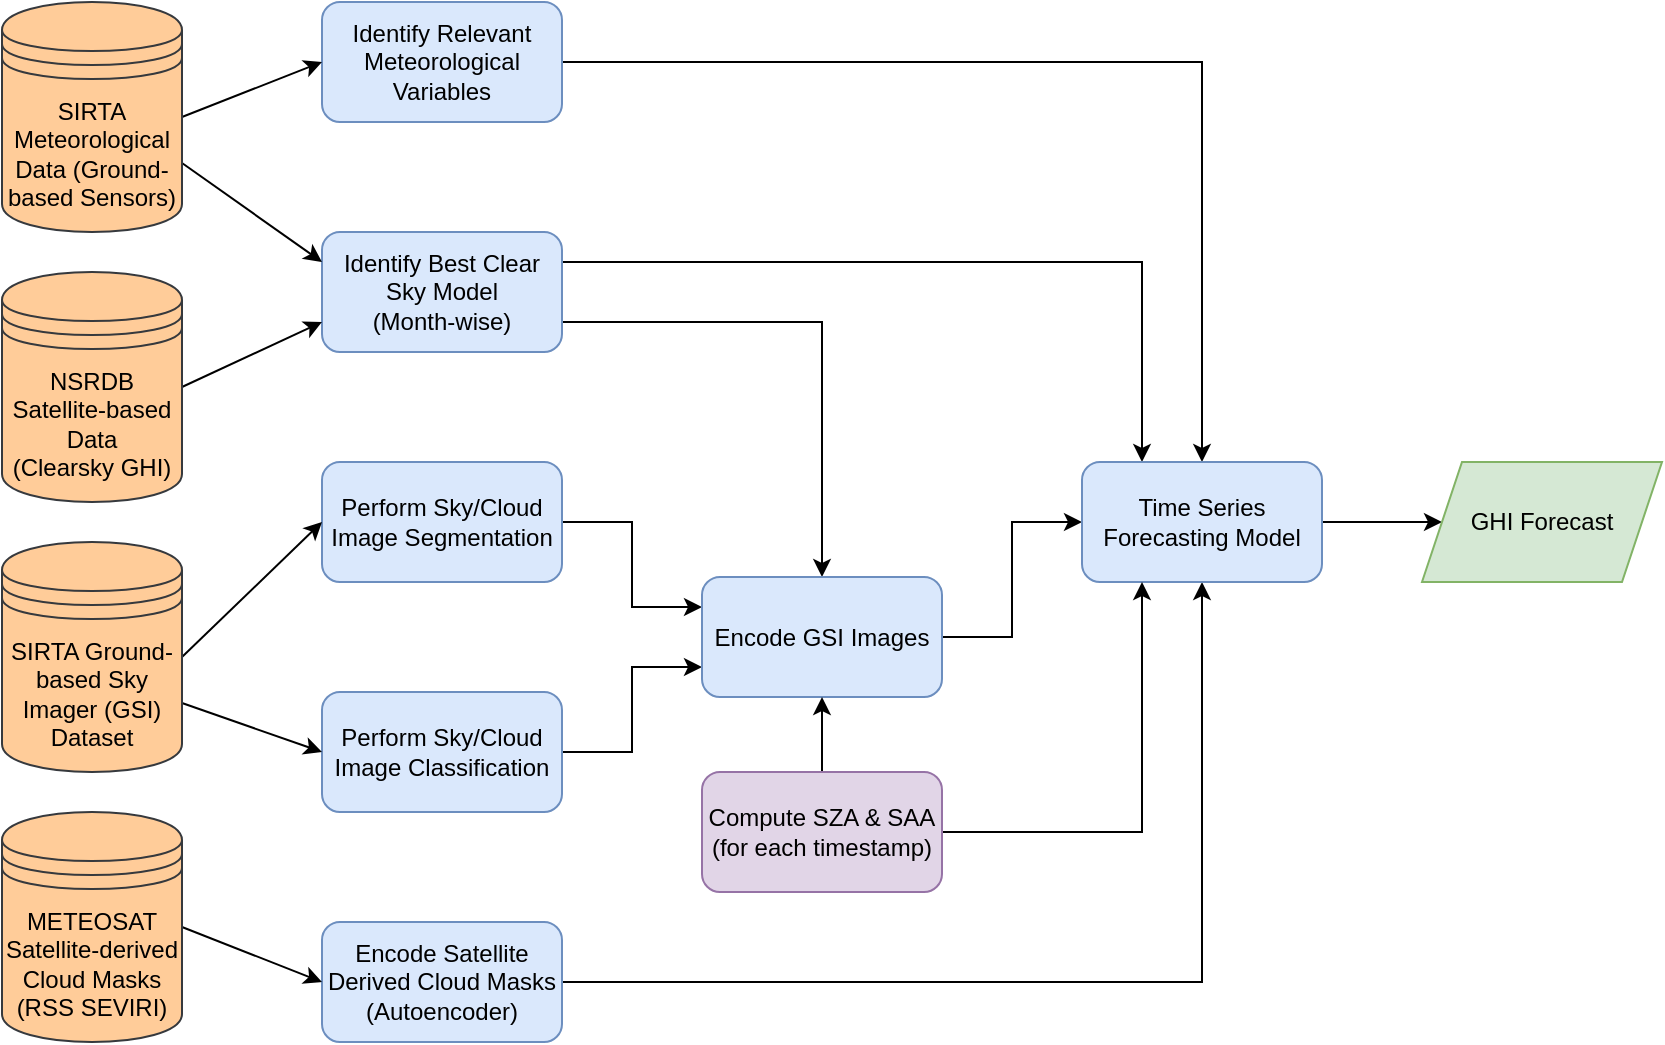 <mxfile version="22.0.8" type="device">
  <diagram name="Page-1" id="P_ic3nDjBp8IybQLhYE7">
    <mxGraphModel dx="913" dy="471" grid="1" gridSize="10" guides="1" tooltips="1" connect="1" arrows="1" fold="1" page="1" pageScale="1" pageWidth="850" pageHeight="1100" math="0" shadow="0">
      <root>
        <mxCell id="0" />
        <mxCell id="1" parent="0" />
        <mxCell id="MHtWxF7a9eN79icFtAgI-45" style="edgeStyle=orthogonalEdgeStyle;rounded=0;orthogonalLoop=1;jettySize=auto;html=1;exitX=1;exitY=0.5;exitDx=0;exitDy=0;entryX=0.5;entryY=0;entryDx=0;entryDy=0;" parent="1" source="MHtWxF7a9eN79icFtAgI-3" target="MHtWxF7a9eN79icFtAgI-9" edge="1">
          <mxGeometry relative="1" as="geometry" />
        </mxCell>
        <mxCell id="MHtWxF7a9eN79icFtAgI-3" value="Identify Relevant Meteorological Variables" style="rounded=1;whiteSpace=wrap;html=1;fillColor=#dae8fc;strokeColor=#6c8ebf;" parent="1" vertex="1">
          <mxGeometry x="180" y="65" width="120" height="60" as="geometry" />
        </mxCell>
        <mxCell id="MHtWxF7a9eN79icFtAgI-48" style="edgeStyle=orthogonalEdgeStyle;rounded=0;orthogonalLoop=1;jettySize=auto;html=1;exitX=1;exitY=0.25;exitDx=0;exitDy=0;entryX=0.25;entryY=0;entryDx=0;entryDy=0;" parent="1" source="MHtWxF7a9eN79icFtAgI-4" target="MHtWxF7a9eN79icFtAgI-9" edge="1">
          <mxGeometry relative="1" as="geometry" />
        </mxCell>
        <mxCell id="MHtWxF7a9eN79icFtAgI-49" style="edgeStyle=orthogonalEdgeStyle;rounded=0;orthogonalLoop=1;jettySize=auto;html=1;exitX=1;exitY=0.75;exitDx=0;exitDy=0;entryX=0.5;entryY=0;entryDx=0;entryDy=0;" parent="1" source="MHtWxF7a9eN79icFtAgI-4" target="MHtWxF7a9eN79icFtAgI-8" edge="1">
          <mxGeometry relative="1" as="geometry" />
        </mxCell>
        <mxCell id="MHtWxF7a9eN79icFtAgI-4" value="Identify Best Clear Sky Model&lt;br&gt;(Month-wise)" style="rounded=1;whiteSpace=wrap;html=1;fillColor=#dae8fc;strokeColor=#6c8ebf;" parent="1" vertex="1">
          <mxGeometry x="180" y="180" width="120" height="60" as="geometry" />
        </mxCell>
        <mxCell id="MHtWxF7a9eN79icFtAgI-30" style="edgeStyle=orthogonalEdgeStyle;rounded=0;orthogonalLoop=1;jettySize=auto;html=1;exitX=1;exitY=0.5;exitDx=0;exitDy=0;entryX=0;entryY=0.25;entryDx=0;entryDy=0;" parent="1" source="MHtWxF7a9eN79icFtAgI-5" target="MHtWxF7a9eN79icFtAgI-8" edge="1">
          <mxGeometry relative="1" as="geometry" />
        </mxCell>
        <mxCell id="MHtWxF7a9eN79icFtAgI-5" value="Perform Sky/Cloud Image Segmentation" style="rounded=1;whiteSpace=wrap;html=1;fillColor=#dae8fc;strokeColor=#6c8ebf;" parent="1" vertex="1">
          <mxGeometry x="180" y="295" width="120" height="60" as="geometry" />
        </mxCell>
        <mxCell id="MHtWxF7a9eN79icFtAgI-31" style="edgeStyle=orthogonalEdgeStyle;rounded=0;orthogonalLoop=1;jettySize=auto;html=1;exitX=1;exitY=0.5;exitDx=0;exitDy=0;entryX=0;entryY=0.75;entryDx=0;entryDy=0;" parent="1" source="MHtWxF7a9eN79icFtAgI-6" target="MHtWxF7a9eN79icFtAgI-8" edge="1">
          <mxGeometry relative="1" as="geometry" />
        </mxCell>
        <mxCell id="MHtWxF7a9eN79icFtAgI-6" value="Perform Sky/Cloud Image Classification" style="rounded=1;whiteSpace=wrap;html=1;fillColor=#dae8fc;strokeColor=#6c8ebf;" parent="1" vertex="1">
          <mxGeometry x="180" y="410" width="120" height="60" as="geometry" />
        </mxCell>
        <mxCell id="MHtWxF7a9eN79icFtAgI-32" style="edgeStyle=orthogonalEdgeStyle;rounded=0;orthogonalLoop=1;jettySize=auto;html=1;exitX=1;exitY=0.5;exitDx=0;exitDy=0;entryX=0.5;entryY=1;entryDx=0;entryDy=0;" parent="1" source="MHtWxF7a9eN79icFtAgI-7" target="MHtWxF7a9eN79icFtAgI-9" edge="1">
          <mxGeometry relative="1" as="geometry" />
        </mxCell>
        <mxCell id="MHtWxF7a9eN79icFtAgI-7" value="Encode Satellite Derived Cloud Masks (Autoencoder)" style="rounded=1;whiteSpace=wrap;html=1;fillColor=#dae8fc;strokeColor=#6c8ebf;" parent="1" vertex="1">
          <mxGeometry x="180" y="525" width="120" height="60" as="geometry" />
        </mxCell>
        <mxCell id="MHtWxF7a9eN79icFtAgI-34" style="edgeStyle=orthogonalEdgeStyle;rounded=0;orthogonalLoop=1;jettySize=auto;html=1;exitX=1;exitY=0.5;exitDx=0;exitDy=0;entryX=0;entryY=0.5;entryDx=0;entryDy=0;" parent="1" source="MHtWxF7a9eN79icFtAgI-8" target="MHtWxF7a9eN79icFtAgI-9" edge="1">
          <mxGeometry relative="1" as="geometry" />
        </mxCell>
        <mxCell id="MHtWxF7a9eN79icFtAgI-8" value="Encode GSI Images" style="rounded=1;whiteSpace=wrap;html=1;fillColor=#dae8fc;strokeColor=#6c8ebf;" parent="1" vertex="1">
          <mxGeometry x="370" y="352.5" width="120" height="60" as="geometry" />
        </mxCell>
        <mxCell id="MHtWxF7a9eN79icFtAgI-47" style="edgeStyle=orthogonalEdgeStyle;rounded=0;orthogonalLoop=1;jettySize=auto;html=1;exitX=1;exitY=0.5;exitDx=0;exitDy=0;entryX=0;entryY=0.5;entryDx=0;entryDy=0;" parent="1" source="MHtWxF7a9eN79icFtAgI-9" target="MHtWxF7a9eN79icFtAgI-46" edge="1">
          <mxGeometry relative="1" as="geometry" />
        </mxCell>
        <mxCell id="MHtWxF7a9eN79icFtAgI-9" value="Time Series Forecasting Model" style="rounded=1;whiteSpace=wrap;html=1;fillColor=#dae8fc;strokeColor=#6c8ebf;" parent="1" vertex="1">
          <mxGeometry x="560" y="295" width="120" height="60" as="geometry" />
        </mxCell>
        <mxCell id="MHtWxF7a9eN79icFtAgI-26" style="rounded=0;orthogonalLoop=1;jettySize=auto;html=1;exitX=1;exitY=0.5;exitDx=0;exitDy=0;entryX=0;entryY=0.5;entryDx=0;entryDy=0;" parent="1" source="MHtWxF7a9eN79icFtAgI-16" target="MHtWxF7a9eN79icFtAgI-5" edge="1">
          <mxGeometry relative="1" as="geometry" />
        </mxCell>
        <mxCell id="MHtWxF7a9eN79icFtAgI-27" style="rounded=0;orthogonalLoop=1;jettySize=auto;html=1;exitX=1;exitY=0.7;exitDx=0;exitDy=0;entryX=0;entryY=0.5;entryDx=0;entryDy=0;" parent="1" source="MHtWxF7a9eN79icFtAgI-16" target="MHtWxF7a9eN79icFtAgI-6" edge="1">
          <mxGeometry relative="1" as="geometry" />
        </mxCell>
        <mxCell id="MHtWxF7a9eN79icFtAgI-16" value="SIRTA Ground-based Sky Imager (GSI) Dataset" style="shape=datastore;whiteSpace=wrap;html=1;fillColor=#ffcc99;strokeColor=#36393d;" parent="1" vertex="1">
          <mxGeometry x="20" y="335" width="90" height="115" as="geometry" />
        </mxCell>
        <mxCell id="MHtWxF7a9eN79icFtAgI-21" style="rounded=0;orthogonalLoop=1;jettySize=auto;html=1;exitX=1;exitY=0.5;exitDx=0;exitDy=0;entryX=0;entryY=0.5;entryDx=0;entryDy=0;" parent="1" source="MHtWxF7a9eN79icFtAgI-17" target="MHtWxF7a9eN79icFtAgI-3" edge="1">
          <mxGeometry relative="1" as="geometry" />
        </mxCell>
        <mxCell id="MHtWxF7a9eN79icFtAgI-24" style="rounded=0;orthogonalLoop=1;jettySize=auto;html=1;exitX=1;exitY=0.7;exitDx=0;exitDy=0;entryX=0;entryY=0.25;entryDx=0;entryDy=0;" parent="1" source="MHtWxF7a9eN79icFtAgI-17" target="MHtWxF7a9eN79icFtAgI-4" edge="1">
          <mxGeometry relative="1" as="geometry" />
        </mxCell>
        <mxCell id="MHtWxF7a9eN79icFtAgI-17" value="SIRTA Meteorological Data (Ground-based Sensors)" style="shape=datastore;whiteSpace=wrap;html=1;fillColor=#ffcc99;strokeColor=#36393d;" parent="1" vertex="1">
          <mxGeometry x="20" y="65" width="90" height="115" as="geometry" />
        </mxCell>
        <mxCell id="MHtWxF7a9eN79icFtAgI-28" style="rounded=0;orthogonalLoop=1;jettySize=auto;html=1;exitX=1;exitY=0.5;exitDx=0;exitDy=0;entryX=0;entryY=0.5;entryDx=0;entryDy=0;" parent="1" source="MHtWxF7a9eN79icFtAgI-19" target="MHtWxF7a9eN79icFtAgI-7" edge="1">
          <mxGeometry relative="1" as="geometry" />
        </mxCell>
        <mxCell id="MHtWxF7a9eN79icFtAgI-19" value="METEOSAT Satellite-derived&lt;br&gt;Cloud Masks (RSS SEVIRI)" style="shape=datastore;whiteSpace=wrap;html=1;fillColor=#ffcc99;strokeColor=#36393d;" parent="1" vertex="1">
          <mxGeometry x="20" y="470" width="90" height="115" as="geometry" />
        </mxCell>
        <mxCell id="MHtWxF7a9eN79icFtAgI-25" style="rounded=0;orthogonalLoop=1;jettySize=auto;html=1;exitX=1;exitY=0.5;exitDx=0;exitDy=0;entryX=0;entryY=0.75;entryDx=0;entryDy=0;" parent="1" source="MHtWxF7a9eN79icFtAgI-20" target="MHtWxF7a9eN79icFtAgI-4" edge="1">
          <mxGeometry relative="1" as="geometry" />
        </mxCell>
        <mxCell id="MHtWxF7a9eN79icFtAgI-20" value="NSRDB Satellite-based Data&lt;br&gt;(Clearsky GHI)" style="shape=datastore;whiteSpace=wrap;html=1;fillColor=#ffcc99;strokeColor=#36393d;" parent="1" vertex="1">
          <mxGeometry x="20" y="200" width="90" height="115" as="geometry" />
        </mxCell>
        <mxCell id="MHtWxF7a9eN79icFtAgI-43" style="edgeStyle=orthogonalEdgeStyle;rounded=0;orthogonalLoop=1;jettySize=auto;html=1;exitX=0.5;exitY=0;exitDx=0;exitDy=0;entryX=0.5;entryY=1;entryDx=0;entryDy=0;" parent="1" source="MHtWxF7a9eN79icFtAgI-42" target="MHtWxF7a9eN79icFtAgI-8" edge="1">
          <mxGeometry relative="1" as="geometry" />
        </mxCell>
        <mxCell id="MHtWxF7a9eN79icFtAgI-44" style="edgeStyle=orthogonalEdgeStyle;rounded=0;orthogonalLoop=1;jettySize=auto;html=1;exitX=1;exitY=0.5;exitDx=0;exitDy=0;entryX=0.25;entryY=1;entryDx=0;entryDy=0;" parent="1" source="MHtWxF7a9eN79icFtAgI-42" target="MHtWxF7a9eN79icFtAgI-9" edge="1">
          <mxGeometry relative="1" as="geometry" />
        </mxCell>
        <mxCell id="MHtWxF7a9eN79icFtAgI-42" value="Compute SZA &amp;amp; SAA&lt;br&gt;(for each timestamp)" style="rounded=1;whiteSpace=wrap;html=1;fillColor=#e1d5e7;strokeColor=#9673a6;" parent="1" vertex="1">
          <mxGeometry x="370" y="450" width="120" height="60" as="geometry" />
        </mxCell>
        <mxCell id="MHtWxF7a9eN79icFtAgI-46" value="GHI Forecast" style="shape=parallelogram;perimeter=parallelogramPerimeter;whiteSpace=wrap;html=1;fixedSize=1;fillColor=#d5e8d4;strokeColor=#82b366;" parent="1" vertex="1">
          <mxGeometry x="730" y="295" width="120" height="60" as="geometry" />
        </mxCell>
      </root>
    </mxGraphModel>
  </diagram>
</mxfile>
